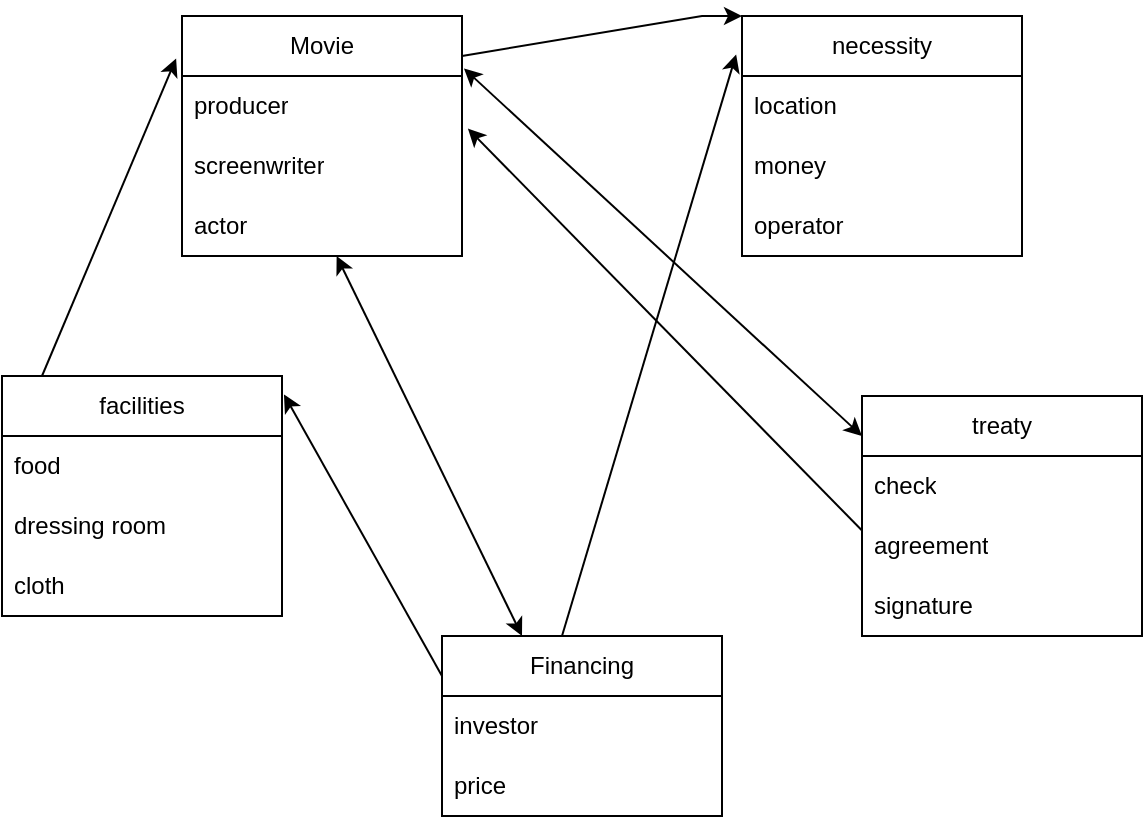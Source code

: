 <mxfile version="20.8.16" type="device"><diagram id="R2lEEEUBdFMjLlhIrx00" name="Page-1"><mxGraphModel dx="1434" dy="769" grid="1" gridSize="10" guides="1" tooltips="1" connect="1" arrows="1" fold="1" page="1" pageScale="1" pageWidth="850" pageHeight="1100" math="0" shadow="0" extFonts="Permanent Marker^https://fonts.googleapis.com/css?family=Permanent+Marker"><root><mxCell id="0"/><mxCell id="1" parent="0"/><mxCell id="0WJ3S2DB3hDGig9lfFj6-1" value="&lt;font style=&quot;vertical-align: inherit;&quot;&gt;&lt;font style=&quot;vertical-align: inherit;&quot;&gt;Мovie&lt;/font&gt;&lt;/font&gt;" style="swimlane;fontStyle=0;childLayout=stackLayout;horizontal=1;startSize=30;horizontalStack=0;resizeParent=1;resizeParentMax=0;resizeLast=0;collapsible=1;marginBottom=0;whiteSpace=wrap;html=1;" vertex="1" parent="1"><mxGeometry x="160" y="40" width="140" height="120" as="geometry"/></mxCell><mxCell id="0WJ3S2DB3hDGig9lfFj6-2" value="produсer" style="text;strokeColor=none;fillColor=none;align=left;verticalAlign=middle;spacingLeft=4;spacingRight=4;overflow=hidden;points=[[0,0.5],[1,0.5]];portConstraint=eastwest;rotatable=0;whiteSpace=wrap;html=1;" vertex="1" parent="0WJ3S2DB3hDGig9lfFj6-1"><mxGeometry y="30" width="140" height="30" as="geometry"/></mxCell><mxCell id="0WJ3S2DB3hDGig9lfFj6-3" value="&lt;font style=&quot;vertical-align: inherit;&quot;&gt;&lt;font style=&quot;vertical-align: inherit;&quot;&gt;screenwriter&lt;/font&gt;&lt;/font&gt;" style="text;strokeColor=none;fillColor=none;align=left;verticalAlign=middle;spacingLeft=4;spacingRight=4;overflow=hidden;points=[[0,0.5],[1,0.5]];portConstraint=eastwest;rotatable=0;whiteSpace=wrap;html=1;" vertex="1" parent="0WJ3S2DB3hDGig9lfFj6-1"><mxGeometry y="60" width="140" height="30" as="geometry"/></mxCell><mxCell id="0WJ3S2DB3hDGig9lfFj6-4" value="actor" style="text;strokeColor=none;fillColor=none;align=left;verticalAlign=middle;spacingLeft=4;spacingRight=4;overflow=hidden;points=[[0,0.5],[1,0.5]];portConstraint=eastwest;rotatable=0;whiteSpace=wrap;html=1;" vertex="1" parent="0WJ3S2DB3hDGig9lfFj6-1"><mxGeometry y="90" width="140" height="30" as="geometry"/></mxCell><mxCell id="0WJ3S2DB3hDGig9lfFj6-5" value="Financing" style="swimlane;fontStyle=0;childLayout=stackLayout;horizontal=1;startSize=30;horizontalStack=0;resizeParent=1;resizeParentMax=0;resizeLast=0;collapsible=1;marginBottom=0;whiteSpace=wrap;html=1;" vertex="1" parent="1"><mxGeometry x="290" y="350" width="140" height="90" as="geometry"/></mxCell><mxCell id="0WJ3S2DB3hDGig9lfFj6-6" value="investor" style="text;strokeColor=none;fillColor=none;align=left;verticalAlign=middle;spacingLeft=4;spacingRight=4;overflow=hidden;points=[[0,0.5],[1,0.5]];portConstraint=eastwest;rotatable=0;whiteSpace=wrap;html=1;" vertex="1" parent="0WJ3S2DB3hDGig9lfFj6-5"><mxGeometry y="30" width="140" height="30" as="geometry"/></mxCell><mxCell id="0WJ3S2DB3hDGig9lfFj6-7" value="price" style="text;strokeColor=none;fillColor=none;align=left;verticalAlign=middle;spacingLeft=4;spacingRight=4;overflow=hidden;points=[[0,0.5],[1,0.5]];portConstraint=eastwest;rotatable=0;whiteSpace=wrap;html=1;" vertex="1" parent="0WJ3S2DB3hDGig9lfFj6-5"><mxGeometry y="60" width="140" height="30" as="geometry"/></mxCell><mxCell id="0WJ3S2DB3hDGig9lfFj6-9" value="necessity" style="swimlane;fontStyle=0;childLayout=stackLayout;horizontal=1;startSize=30;horizontalStack=0;resizeParent=1;resizeParentMax=0;resizeLast=0;collapsible=1;marginBottom=0;whiteSpace=wrap;html=1;" vertex="1" parent="1"><mxGeometry x="440" y="40" width="140" height="120" as="geometry"/></mxCell><mxCell id="0WJ3S2DB3hDGig9lfFj6-10" value="location" style="text;strokeColor=none;fillColor=none;align=left;verticalAlign=middle;spacingLeft=4;spacingRight=4;overflow=hidden;points=[[0,0.5],[1,0.5]];portConstraint=eastwest;rotatable=0;whiteSpace=wrap;html=1;" vertex="1" parent="0WJ3S2DB3hDGig9lfFj6-9"><mxGeometry y="30" width="140" height="30" as="geometry"/></mxCell><mxCell id="0WJ3S2DB3hDGig9lfFj6-11" value="money" style="text;strokeColor=none;fillColor=none;align=left;verticalAlign=middle;spacingLeft=4;spacingRight=4;overflow=hidden;points=[[0,0.5],[1,0.5]];portConstraint=eastwest;rotatable=0;whiteSpace=wrap;html=1;" vertex="1" parent="0WJ3S2DB3hDGig9lfFj6-9"><mxGeometry y="60" width="140" height="30" as="geometry"/></mxCell><mxCell id="0WJ3S2DB3hDGig9lfFj6-12" value="operator" style="text;strokeColor=none;fillColor=none;align=left;verticalAlign=middle;spacingLeft=4;spacingRight=4;overflow=hidden;points=[[0,0.5],[1,0.5]];portConstraint=eastwest;rotatable=0;whiteSpace=wrap;html=1;" vertex="1" parent="0WJ3S2DB3hDGig9lfFj6-9"><mxGeometry y="90" width="140" height="30" as="geometry"/></mxCell><mxCell id="0WJ3S2DB3hDGig9lfFj6-13" value="treaty" style="swimlane;fontStyle=0;childLayout=stackLayout;horizontal=1;startSize=30;horizontalStack=0;resizeParent=1;resizeParentMax=0;resizeLast=0;collapsible=1;marginBottom=0;whiteSpace=wrap;html=1;" vertex="1" parent="1"><mxGeometry x="500" y="230" width="140" height="120" as="geometry"/></mxCell><mxCell id="0WJ3S2DB3hDGig9lfFj6-15" value="check" style="text;strokeColor=none;fillColor=none;align=left;verticalAlign=middle;spacingLeft=4;spacingRight=4;overflow=hidden;points=[[0,0.5],[1,0.5]];portConstraint=eastwest;rotatable=0;whiteSpace=wrap;html=1;" vertex="1" parent="0WJ3S2DB3hDGig9lfFj6-13"><mxGeometry y="30" width="140" height="30" as="geometry"/></mxCell><mxCell id="0WJ3S2DB3hDGig9lfFj6-14" value="agreement" style="text;strokeColor=none;fillColor=none;align=left;verticalAlign=middle;spacingLeft=4;spacingRight=4;overflow=hidden;points=[[0,0.5],[1,0.5]];portConstraint=eastwest;rotatable=0;whiteSpace=wrap;html=1;" vertex="1" parent="0WJ3S2DB3hDGig9lfFj6-13"><mxGeometry y="60" width="140" height="30" as="geometry"/></mxCell><mxCell id="0WJ3S2DB3hDGig9lfFj6-16" value="signature" style="text;strokeColor=none;fillColor=none;align=left;verticalAlign=middle;spacingLeft=4;spacingRight=4;overflow=hidden;points=[[0,0.5],[1,0.5]];portConstraint=eastwest;rotatable=0;whiteSpace=wrap;html=1;" vertex="1" parent="0WJ3S2DB3hDGig9lfFj6-13"><mxGeometry y="90" width="140" height="30" as="geometry"/></mxCell><mxCell id="0WJ3S2DB3hDGig9lfFj6-17" value="facilities" style="swimlane;fontStyle=0;childLayout=stackLayout;horizontal=1;startSize=30;horizontalStack=0;resizeParent=1;resizeParentMax=0;resizeLast=0;collapsible=1;marginBottom=0;whiteSpace=wrap;html=1;" vertex="1" parent="1"><mxGeometry x="70" y="220" width="140" height="120" as="geometry"/></mxCell><mxCell id="0WJ3S2DB3hDGig9lfFj6-18" value="food" style="text;strokeColor=none;fillColor=none;align=left;verticalAlign=middle;spacingLeft=4;spacingRight=4;overflow=hidden;points=[[0,0.5],[1,0.5]];portConstraint=eastwest;rotatable=0;whiteSpace=wrap;html=1;" vertex="1" parent="0WJ3S2DB3hDGig9lfFj6-17"><mxGeometry y="30" width="140" height="30" as="geometry"/></mxCell><mxCell id="0WJ3S2DB3hDGig9lfFj6-19" value="dressing room" style="text;strokeColor=none;fillColor=none;align=left;verticalAlign=middle;spacingLeft=4;spacingRight=4;overflow=hidden;points=[[0,0.5],[1,0.5]];portConstraint=eastwest;rotatable=0;whiteSpace=wrap;html=1;" vertex="1" parent="0WJ3S2DB3hDGig9lfFj6-17"><mxGeometry y="60" width="140" height="30" as="geometry"/></mxCell><mxCell id="0WJ3S2DB3hDGig9lfFj6-20" value="cloth" style="text;strokeColor=none;fillColor=none;align=left;verticalAlign=middle;spacingLeft=4;spacingRight=4;overflow=hidden;points=[[0,0.5],[1,0.5]];portConstraint=eastwest;rotatable=0;whiteSpace=wrap;html=1;" vertex="1" parent="0WJ3S2DB3hDGig9lfFj6-17"><mxGeometry y="90" width="140" height="30" as="geometry"/></mxCell><mxCell id="0WJ3S2DB3hDGig9lfFj6-26" value="" style="endArrow=classic;html=1;rounded=0;entryX=-0.021;entryY=0.177;entryDx=0;entryDy=0;entryPerimeter=0;" edge="1" parent="1" target="0WJ3S2DB3hDGig9lfFj6-1"><mxGeometry width="50" height="50" relative="1" as="geometry"><mxPoint x="90" y="220" as="sourcePoint"/><mxPoint x="140" y="170" as="targetPoint"/></mxGeometry></mxCell><mxCell id="0WJ3S2DB3hDGig9lfFj6-27" value="" style="endArrow=classic;html=1;rounded=0;" edge="1" parent="1"><mxGeometry width="50" height="50" relative="1" as="geometry"><mxPoint x="300" y="60" as="sourcePoint"/><mxPoint x="440" y="40" as="targetPoint"/><Array as="points"><mxPoint x="420" y="40"/></Array></mxGeometry></mxCell><mxCell id="0WJ3S2DB3hDGig9lfFj6-29" value="" style="endArrow=classic;startArrow=classic;html=1;rounded=0;exitX=1.007;exitY=-0.125;exitDx=0;exitDy=0;exitPerimeter=0;" edge="1" parent="1" source="0WJ3S2DB3hDGig9lfFj6-2"><mxGeometry width="50" height="50" relative="1" as="geometry"><mxPoint x="490" y="260" as="sourcePoint"/><mxPoint x="500" y="250" as="targetPoint"/></mxGeometry></mxCell><mxCell id="0WJ3S2DB3hDGig9lfFj6-30" value="" style="endArrow=classic;startArrow=classic;html=1;rounded=0;" edge="1" parent="1" target="0WJ3S2DB3hDGig9lfFj6-4"><mxGeometry width="50" height="50" relative="1" as="geometry"><mxPoint x="330" y="350" as="sourcePoint"/><mxPoint x="380" y="300" as="targetPoint"/></mxGeometry></mxCell><mxCell id="0WJ3S2DB3hDGig9lfFj6-34" value="" style="endArrow=classic;html=1;rounded=0;entryX=1.007;entryY=0.077;entryDx=0;entryDy=0;entryPerimeter=0;" edge="1" parent="1" target="0WJ3S2DB3hDGig9lfFj6-17"><mxGeometry width="50" height="50" relative="1" as="geometry"><mxPoint x="290" y="370" as="sourcePoint"/><mxPoint x="300" y="350" as="targetPoint"/></mxGeometry></mxCell><mxCell id="0WJ3S2DB3hDGig9lfFj6-36" value="" style="endArrow=classic;html=1;rounded=0;entryX=-0.021;entryY=0.16;entryDx=0;entryDy=0;entryPerimeter=0;" edge="1" parent="1" target="0WJ3S2DB3hDGig9lfFj6-9"><mxGeometry width="50" height="50" relative="1" as="geometry"><mxPoint x="350" y="350" as="sourcePoint"/><mxPoint x="400" y="300" as="targetPoint"/></mxGeometry></mxCell><mxCell id="0WJ3S2DB3hDGig9lfFj6-37" value="" style="endArrow=classic;html=1;rounded=0;exitX=0;exitY=0.242;exitDx=0;exitDy=0;exitPerimeter=0;entryX=1.021;entryY=0.875;entryDx=0;entryDy=0;entryPerimeter=0;" edge="1" parent="1" source="0WJ3S2DB3hDGig9lfFj6-14" target="0WJ3S2DB3hDGig9lfFj6-2"><mxGeometry width="50" height="50" relative="1" as="geometry"><mxPoint x="430" y="300" as="sourcePoint"/><mxPoint x="480" y="250" as="targetPoint"/></mxGeometry></mxCell></root></mxGraphModel></diagram></mxfile>